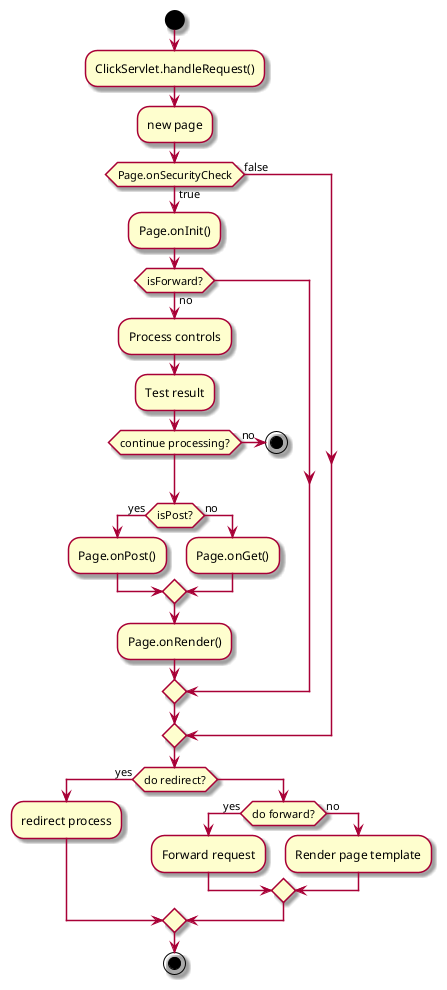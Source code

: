 @startuml
'https://plantuml.com/activity-diagram-beta
skin rose
start
:ClickServlet.handleRequest();
:new page;
if (Page.onSecurityCheck) then (true)
  :Page.onInit();
  if (isForward?) then (no)
    :Process controls;
    :Test result;
    if (continue processing?) then (no)
      stop
    endif

    if (isPost?) then (yes)
      :Page.onPost();
    else (no)
      :Page.onGet();
    endif
    :Page.onRender();
  endif
else (false)
endif
if (do redirect?) then (yes)
  :redirect process;
else

  if (do forward?) then (yes)
    :Forward request;
  else (no)
    :Render page template;
  endif
endif

stop
@enduml
